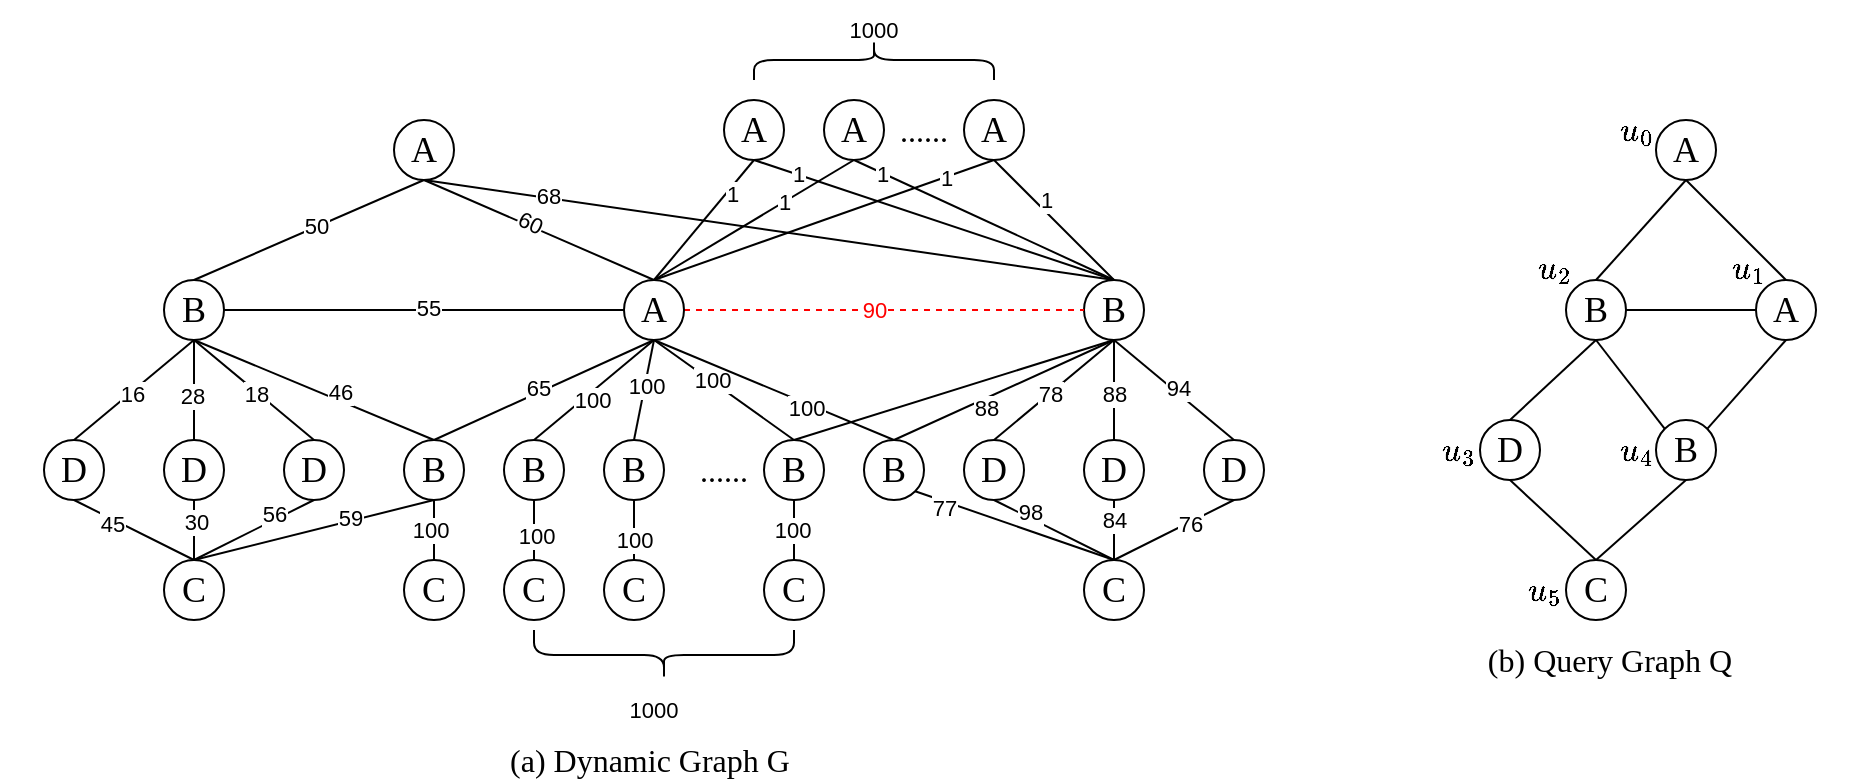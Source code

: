 <mxfile version="21.8.0" type="github">
  <diagram name="第 1 页" id="IM1opJAnyGw-9e7TNhWp">
    <mxGraphModel dx="1080" dy="629" grid="1" gridSize="10" guides="1" tooltips="1" connect="1" arrows="1" fold="1" page="1" pageScale="1" pageWidth="1169" pageHeight="1654" math="1" shadow="0">
      <root>
        <mxCell id="0" />
        <mxCell id="1" parent="0" />
        <mxCell id="X22I2Q5TjrsaZpbLw3oU-47" style="edgeStyle=none;shape=connector;rounded=0;orthogonalLoop=1;jettySize=auto;html=1;exitX=0.5;exitY=1;exitDx=0;exitDy=0;entryX=0.5;entryY=0;entryDx=0;entryDy=0;labelBackgroundColor=default;strokeColor=default;align=center;verticalAlign=middle;fontFamily=Helvetica;fontSize=11;fontColor=default;endArrow=none;endFill=0;" edge="1" parent="1" source="X22I2Q5TjrsaZpbLw3oU-3" target="X22I2Q5TjrsaZpbLw3oU-4">
          <mxGeometry relative="1" as="geometry" />
        </mxCell>
        <mxCell id="X22I2Q5TjrsaZpbLw3oU-48" style="edgeStyle=none;shape=connector;rounded=0;orthogonalLoop=1;jettySize=auto;html=1;exitX=0.5;exitY=1;exitDx=0;exitDy=0;entryX=0.5;entryY=0;entryDx=0;entryDy=0;labelBackgroundColor=default;strokeColor=default;align=center;verticalAlign=middle;fontFamily=Helvetica;fontSize=11;fontColor=default;endArrow=none;endFill=0;" edge="1" parent="1" source="X22I2Q5TjrsaZpbLw3oU-3" target="X22I2Q5TjrsaZpbLw3oU-5">
          <mxGeometry relative="1" as="geometry" />
        </mxCell>
        <mxCell id="X22I2Q5TjrsaZpbLw3oU-3" value="A" style="ellipse;whiteSpace=wrap;html=1;aspect=fixed;fontFamily=Times New Roman;fontSize=18;" vertex="1" parent="1">
          <mxGeometry x="856" y="110" width="30" height="30" as="geometry" />
        </mxCell>
        <mxCell id="X22I2Q5TjrsaZpbLw3oU-50" style="edgeStyle=none;shape=connector;rounded=0;orthogonalLoop=1;jettySize=auto;html=1;exitX=0.5;exitY=1;exitDx=0;exitDy=0;entryX=1;entryY=0;entryDx=0;entryDy=0;labelBackgroundColor=default;strokeColor=default;align=center;verticalAlign=middle;fontFamily=Helvetica;fontSize=11;fontColor=default;endArrow=none;endFill=0;" edge="1" parent="1" source="X22I2Q5TjrsaZpbLw3oU-4" target="X22I2Q5TjrsaZpbLw3oU-6">
          <mxGeometry relative="1" as="geometry" />
        </mxCell>
        <mxCell id="X22I2Q5TjrsaZpbLw3oU-4" value="A" style="ellipse;whiteSpace=wrap;html=1;aspect=fixed;fontFamily=Times New Roman;fontSize=18;" vertex="1" parent="1">
          <mxGeometry x="906" y="190" width="30" height="30" as="geometry" />
        </mxCell>
        <mxCell id="X22I2Q5TjrsaZpbLw3oU-49" style="edgeStyle=none;shape=connector;rounded=0;orthogonalLoop=1;jettySize=auto;html=1;exitX=1;exitY=0.5;exitDx=0;exitDy=0;entryX=0;entryY=0.5;entryDx=0;entryDy=0;labelBackgroundColor=default;strokeColor=default;align=center;verticalAlign=middle;fontFamily=Helvetica;fontSize=11;fontColor=default;endArrow=none;endFill=0;" edge="1" parent="1" source="X22I2Q5TjrsaZpbLw3oU-5" target="X22I2Q5TjrsaZpbLw3oU-4">
          <mxGeometry relative="1" as="geometry" />
        </mxCell>
        <mxCell id="X22I2Q5TjrsaZpbLw3oU-51" style="edgeStyle=none;shape=connector;rounded=0;orthogonalLoop=1;jettySize=auto;html=1;exitX=0.5;exitY=1;exitDx=0;exitDy=0;entryX=0;entryY=0;entryDx=0;entryDy=0;labelBackgroundColor=default;strokeColor=default;align=center;verticalAlign=middle;fontFamily=Helvetica;fontSize=11;fontColor=default;endArrow=none;endFill=0;" edge="1" parent="1" source="X22I2Q5TjrsaZpbLw3oU-5" target="X22I2Q5TjrsaZpbLw3oU-6">
          <mxGeometry relative="1" as="geometry" />
        </mxCell>
        <mxCell id="X22I2Q5TjrsaZpbLw3oU-54" style="edgeStyle=none;shape=connector;rounded=0;orthogonalLoop=1;jettySize=auto;html=1;exitX=0.5;exitY=1;exitDx=0;exitDy=0;entryX=0.5;entryY=0;entryDx=0;entryDy=0;labelBackgroundColor=default;strokeColor=default;align=center;verticalAlign=middle;fontFamily=Helvetica;fontSize=11;fontColor=default;endArrow=none;endFill=0;" edge="1" parent="1" source="X22I2Q5TjrsaZpbLw3oU-5" target="X22I2Q5TjrsaZpbLw3oU-8">
          <mxGeometry relative="1" as="geometry" />
        </mxCell>
        <mxCell id="X22I2Q5TjrsaZpbLw3oU-5" value="B" style="ellipse;whiteSpace=wrap;html=1;aspect=fixed;fontFamily=Times New Roman;fontSize=18;" vertex="1" parent="1">
          <mxGeometry x="811" y="190" width="30" height="30" as="geometry" />
        </mxCell>
        <mxCell id="X22I2Q5TjrsaZpbLw3oU-57" style="edgeStyle=none;shape=connector;rounded=0;orthogonalLoop=1;jettySize=auto;html=1;exitX=0.5;exitY=1;exitDx=0;exitDy=0;entryX=0.5;entryY=0;entryDx=0;entryDy=0;labelBackgroundColor=default;strokeColor=default;align=center;verticalAlign=middle;fontFamily=Helvetica;fontSize=11;fontColor=default;endArrow=none;endFill=0;" edge="1" parent="1" source="X22I2Q5TjrsaZpbLw3oU-6" target="X22I2Q5TjrsaZpbLw3oU-7">
          <mxGeometry relative="1" as="geometry" />
        </mxCell>
        <mxCell id="X22I2Q5TjrsaZpbLw3oU-6" value="B" style="ellipse;whiteSpace=wrap;html=1;aspect=fixed;fontFamily=Times New Roman;fontSize=18;" vertex="1" parent="1">
          <mxGeometry x="856" y="260" width="30" height="30" as="geometry" />
        </mxCell>
        <mxCell id="X22I2Q5TjrsaZpbLw3oU-7" value="C" style="ellipse;whiteSpace=wrap;html=1;aspect=fixed;fontFamily=Times New Roman;fontSize=18;" vertex="1" parent="1">
          <mxGeometry x="811" y="330" width="30" height="30" as="geometry" />
        </mxCell>
        <mxCell id="X22I2Q5TjrsaZpbLw3oU-56" style="edgeStyle=none;shape=connector;rounded=0;orthogonalLoop=1;jettySize=auto;html=1;exitX=0.5;exitY=1;exitDx=0;exitDy=0;entryX=0.5;entryY=0;entryDx=0;entryDy=0;labelBackgroundColor=default;strokeColor=default;align=center;verticalAlign=middle;fontFamily=Helvetica;fontSize=11;fontColor=default;endArrow=none;endFill=0;" edge="1" parent="1" source="X22I2Q5TjrsaZpbLw3oU-8" target="X22I2Q5TjrsaZpbLw3oU-7">
          <mxGeometry relative="1" as="geometry" />
        </mxCell>
        <mxCell id="X22I2Q5TjrsaZpbLw3oU-8" value="D" style="ellipse;whiteSpace=wrap;html=1;aspect=fixed;fontFamily=Times New Roman;fontSize=18;" vertex="1" parent="1">
          <mxGeometry x="768" y="260" width="30" height="30" as="geometry" />
        </mxCell>
        <mxCell id="X22I2Q5TjrsaZpbLw3oU-28" value="$$u_0$$" style="text;html=1;strokeColor=none;fillColor=none;align=center;verticalAlign=middle;whiteSpace=wrap;rounded=0;fontSize=14;fontFamily=Helvetica;fontColor=default;" vertex="1" parent="1">
          <mxGeometry x="816" y="100" width="60" height="30" as="geometry" />
        </mxCell>
        <mxCell id="X22I2Q5TjrsaZpbLw3oU-29" value="$$u_1$$" style="text;html=1;strokeColor=none;fillColor=none;align=center;verticalAlign=middle;whiteSpace=wrap;rounded=0;fontSize=14;fontFamily=Helvetica;fontColor=default;" vertex="1" parent="1">
          <mxGeometry x="872" y="169" width="60" height="30" as="geometry" />
        </mxCell>
        <mxCell id="X22I2Q5TjrsaZpbLw3oU-30" value="$$u_2$$" style="text;html=1;strokeColor=none;fillColor=none;align=center;verticalAlign=middle;whiteSpace=wrap;rounded=0;fontSize=14;fontFamily=Helvetica;fontColor=default;" vertex="1" parent="1">
          <mxGeometry x="775" y="169" width="60" height="30" as="geometry" />
        </mxCell>
        <mxCell id="X22I2Q5TjrsaZpbLw3oU-31" value="$$u_3$$" style="text;html=1;strokeColor=none;fillColor=none;align=center;verticalAlign=middle;whiteSpace=wrap;rounded=0;fontSize=14;fontFamily=Helvetica;fontColor=default;" vertex="1" parent="1">
          <mxGeometry x="727" y="260" width="60" height="30" as="geometry" />
        </mxCell>
        <mxCell id="X22I2Q5TjrsaZpbLw3oU-32" value="$$u_4$$" style="text;html=1;strokeColor=none;fillColor=none;align=center;verticalAlign=middle;whiteSpace=wrap;rounded=0;fontSize=14;fontFamily=Helvetica;fontColor=default;" vertex="1" parent="1">
          <mxGeometry x="816" y="260" width="60" height="30" as="geometry" />
        </mxCell>
        <mxCell id="X22I2Q5TjrsaZpbLw3oU-33" value="$$u_5$$" style="text;html=1;strokeColor=none;fillColor=none;align=center;verticalAlign=middle;whiteSpace=wrap;rounded=0;fontSize=14;fontFamily=Helvetica;fontColor=default;" vertex="1" parent="1">
          <mxGeometry x="770" y="330" width="60" height="30" as="geometry" />
        </mxCell>
        <mxCell id="X22I2Q5TjrsaZpbLw3oU-34" value="(b) Query Graph Q" style="text;html=1;strokeColor=none;fillColor=none;align=center;verticalAlign=middle;whiteSpace=wrap;rounded=0;fontSize=16;fontFamily=Times New Roman;fontColor=default;" vertex="1" parent="1">
          <mxGeometry x="713" y="370" width="240" height="20" as="geometry" />
        </mxCell>
        <mxCell id="X22I2Q5TjrsaZpbLw3oU-88" style="edgeStyle=none;shape=connector;rounded=0;orthogonalLoop=1;jettySize=auto;html=1;exitX=0.5;exitY=1;exitDx=0;exitDy=0;entryX=0.5;entryY=0;entryDx=0;entryDy=0;labelBackgroundColor=default;strokeColor=default;align=center;verticalAlign=middle;fontFamily=Times New Roman;fontSize=18;fontColor=default;endArrow=none;endFill=0;" edge="1" parent="1" source="X22I2Q5TjrsaZpbLw3oU-60" target="X22I2Q5TjrsaZpbLw3oU-62">
          <mxGeometry relative="1" as="geometry" />
        </mxCell>
        <mxCell id="X22I2Q5TjrsaZpbLw3oU-193" value="50" style="edgeLabel;html=1;align=center;verticalAlign=middle;resizable=0;points=[];fontSize=11;fontFamily=Helvetica;fontColor=default;" vertex="1" connectable="0" parent="X22I2Q5TjrsaZpbLw3oU-88">
          <mxGeometry x="-0.091" y="-4" relative="1" as="geometry">
            <mxPoint y="4" as="offset" />
          </mxGeometry>
        </mxCell>
        <mxCell id="X22I2Q5TjrsaZpbLw3oU-89" style="edgeStyle=none;shape=connector;rounded=0;orthogonalLoop=1;jettySize=auto;html=1;exitX=0.5;exitY=1;exitDx=0;exitDy=0;entryX=0.5;entryY=0;entryDx=0;entryDy=0;labelBackgroundColor=default;strokeColor=default;align=center;verticalAlign=middle;fontFamily=Times New Roman;fontSize=18;fontColor=default;endArrow=none;endFill=0;" edge="1" parent="1" source="X22I2Q5TjrsaZpbLw3oU-60" target="X22I2Q5TjrsaZpbLw3oU-69">
          <mxGeometry relative="1" as="geometry" />
        </mxCell>
        <mxCell id="X22I2Q5TjrsaZpbLw3oU-189" value="60" style="edgeLabel;html=1;align=center;verticalAlign=middle;resizable=0;points=[];fontSize=11;fontFamily=Helvetica;fontColor=default;rotation=25;" vertex="1" connectable="0" parent="X22I2Q5TjrsaZpbLw3oU-89">
          <mxGeometry x="-0.1" y="2" relative="1" as="geometry">
            <mxPoint as="offset" />
          </mxGeometry>
        </mxCell>
        <mxCell id="X22I2Q5TjrsaZpbLw3oU-90" style="edgeStyle=none;shape=connector;rounded=0;orthogonalLoop=1;jettySize=auto;html=1;exitX=0.5;exitY=1;exitDx=0;exitDy=0;entryX=0.5;entryY=0;entryDx=0;entryDy=0;labelBackgroundColor=default;strokeColor=default;align=center;verticalAlign=middle;fontFamily=Times New Roman;fontSize=18;fontColor=default;endArrow=none;endFill=0;" edge="1" parent="1" source="X22I2Q5TjrsaZpbLw3oU-60" target="X22I2Q5TjrsaZpbLw3oU-64">
          <mxGeometry relative="1" as="geometry" />
        </mxCell>
        <mxCell id="X22I2Q5TjrsaZpbLw3oU-228" value="68" style="edgeLabel;html=1;align=center;verticalAlign=middle;resizable=0;points=[];fontSize=11;fontFamily=Helvetica;fontColor=default;" vertex="1" connectable="0" parent="X22I2Q5TjrsaZpbLw3oU-90">
          <mxGeometry x="-0.641" y="1" relative="1" as="geometry">
            <mxPoint as="offset" />
          </mxGeometry>
        </mxCell>
        <mxCell id="X22I2Q5TjrsaZpbLw3oU-60" value="A" style="ellipse;whiteSpace=wrap;html=1;aspect=fixed;fontFamily=Times New Roman;fontSize=18;" vertex="1" parent="1">
          <mxGeometry x="225" y="110" width="30" height="30" as="geometry" />
        </mxCell>
        <mxCell id="X22I2Q5TjrsaZpbLw3oU-93" style="edgeStyle=none;shape=connector;rounded=0;orthogonalLoop=1;jettySize=auto;html=1;exitX=1;exitY=0.5;exitDx=0;exitDy=0;entryX=0;entryY=0.5;entryDx=0;entryDy=0;labelBackgroundColor=default;strokeColor=default;align=center;verticalAlign=middle;fontFamily=Times New Roman;fontSize=18;fontColor=default;endArrow=none;endFill=0;" edge="1" parent="1" source="X22I2Q5TjrsaZpbLw3oU-62" target="X22I2Q5TjrsaZpbLw3oU-69">
          <mxGeometry relative="1" as="geometry" />
        </mxCell>
        <mxCell id="X22I2Q5TjrsaZpbLw3oU-190" value="55" style="edgeLabel;html=1;align=center;verticalAlign=middle;resizable=0;points=[];fontSize=11;fontFamily=Helvetica;fontColor=default;" vertex="1" connectable="0" parent="X22I2Q5TjrsaZpbLw3oU-93">
          <mxGeometry x="0.021" y="1" relative="1" as="geometry">
            <mxPoint as="offset" />
          </mxGeometry>
        </mxCell>
        <mxCell id="X22I2Q5TjrsaZpbLw3oU-95" style="edgeStyle=none;shape=connector;rounded=0;orthogonalLoop=1;jettySize=auto;html=1;exitX=0.5;exitY=1;exitDx=0;exitDy=0;entryX=0.5;entryY=0;entryDx=0;entryDy=0;labelBackgroundColor=default;strokeColor=default;align=center;verticalAlign=middle;fontFamily=Times New Roman;fontSize=18;fontColor=default;endArrow=none;endFill=0;" edge="1" parent="1" source="X22I2Q5TjrsaZpbLw3oU-62" target="X22I2Q5TjrsaZpbLw3oU-71">
          <mxGeometry relative="1" as="geometry" />
        </mxCell>
        <mxCell id="X22I2Q5TjrsaZpbLw3oU-191" value="16" style="edgeLabel;html=1;align=center;verticalAlign=middle;resizable=0;points=[];fontSize=11;fontFamily=Helvetica;fontColor=default;" vertex="1" connectable="0" parent="X22I2Q5TjrsaZpbLw3oU-95">
          <mxGeometry x="0.021" y="-1" relative="1" as="geometry">
            <mxPoint y="2" as="offset" />
          </mxGeometry>
        </mxCell>
        <mxCell id="X22I2Q5TjrsaZpbLw3oU-96" style="edgeStyle=none;shape=connector;rounded=0;orthogonalLoop=1;jettySize=auto;html=1;exitX=0.5;exitY=1;exitDx=0;exitDy=0;entryX=0.5;entryY=0;entryDx=0;entryDy=0;labelBackgroundColor=default;strokeColor=default;align=center;verticalAlign=middle;fontFamily=Times New Roman;fontSize=18;fontColor=default;endArrow=none;endFill=0;" edge="1" parent="1" source="X22I2Q5TjrsaZpbLw3oU-62" target="X22I2Q5TjrsaZpbLw3oU-72">
          <mxGeometry relative="1" as="geometry" />
        </mxCell>
        <mxCell id="X22I2Q5TjrsaZpbLw3oU-192" value="28" style="edgeLabel;html=1;align=center;verticalAlign=middle;resizable=0;points=[];fontSize=11;fontFamily=Helvetica;fontColor=default;" vertex="1" connectable="0" parent="X22I2Q5TjrsaZpbLw3oU-96">
          <mxGeometry x="0.129" y="-1" relative="1" as="geometry">
            <mxPoint as="offset" />
          </mxGeometry>
        </mxCell>
        <mxCell id="X22I2Q5TjrsaZpbLw3oU-97" style="edgeStyle=none;shape=connector;rounded=0;orthogonalLoop=1;jettySize=auto;html=1;exitX=0.5;exitY=1;exitDx=0;exitDy=0;entryX=0.5;entryY=0;entryDx=0;entryDy=0;labelBackgroundColor=default;strokeColor=default;align=center;verticalAlign=middle;fontFamily=Times New Roman;fontSize=18;fontColor=default;endArrow=none;endFill=0;" edge="1" parent="1" source="X22I2Q5TjrsaZpbLw3oU-62" target="X22I2Q5TjrsaZpbLw3oU-74">
          <mxGeometry relative="1" as="geometry" />
        </mxCell>
        <mxCell id="X22I2Q5TjrsaZpbLw3oU-194" value="18" style="edgeLabel;html=1;align=center;verticalAlign=middle;resizable=0;points=[];fontSize=11;fontFamily=Helvetica;fontColor=default;" vertex="1" connectable="0" parent="X22I2Q5TjrsaZpbLw3oU-97">
          <mxGeometry x="0.066" relative="1" as="geometry">
            <mxPoint x="-1" as="offset" />
          </mxGeometry>
        </mxCell>
        <mxCell id="X22I2Q5TjrsaZpbLw3oU-98" style="edgeStyle=none;shape=connector;rounded=0;orthogonalLoop=1;jettySize=auto;html=1;exitX=0.5;exitY=1;exitDx=0;exitDy=0;entryX=0.5;entryY=0;entryDx=0;entryDy=0;labelBackgroundColor=default;strokeColor=default;align=center;verticalAlign=middle;fontFamily=Times New Roman;fontSize=18;fontColor=default;endArrow=none;endFill=0;" edge="1" parent="1" source="X22I2Q5TjrsaZpbLw3oU-62" target="X22I2Q5TjrsaZpbLw3oU-70">
          <mxGeometry relative="1" as="geometry" />
        </mxCell>
        <mxCell id="X22I2Q5TjrsaZpbLw3oU-200" value="46" style="edgeLabel;html=1;align=center;verticalAlign=middle;resizable=0;points=[];fontSize=11;fontFamily=Helvetica;fontColor=default;" vertex="1" connectable="0" parent="X22I2Q5TjrsaZpbLw3oU-98">
          <mxGeometry x="0.196" y="4" relative="1" as="geometry">
            <mxPoint as="offset" />
          </mxGeometry>
        </mxCell>
        <mxCell id="X22I2Q5TjrsaZpbLw3oU-62" value="B" style="ellipse;whiteSpace=wrap;html=1;aspect=fixed;fontFamily=Times New Roman;fontSize=18;" vertex="1" parent="1">
          <mxGeometry x="110" y="190" width="30" height="30" as="geometry" />
        </mxCell>
        <mxCell id="X22I2Q5TjrsaZpbLw3oU-63" value="C" style="ellipse;whiteSpace=wrap;html=1;aspect=fixed;fontFamily=Times New Roman;fontSize=18;" vertex="1" parent="1">
          <mxGeometry x="570" y="330" width="30" height="30" as="geometry" />
        </mxCell>
        <mxCell id="X22I2Q5TjrsaZpbLw3oU-103" style="edgeStyle=none;shape=connector;rounded=0;orthogonalLoop=1;jettySize=auto;html=1;exitX=0.5;exitY=1;exitDx=0;exitDy=0;entryX=0.5;entryY=0;entryDx=0;entryDy=0;labelBackgroundColor=default;strokeColor=default;align=center;verticalAlign=middle;fontFamily=Times New Roman;fontSize=18;fontColor=default;endArrow=none;endFill=0;" edge="1" parent="1" source="X22I2Q5TjrsaZpbLw3oU-64" target="X22I2Q5TjrsaZpbLw3oU-68">
          <mxGeometry relative="1" as="geometry" />
        </mxCell>
        <mxCell id="X22I2Q5TjrsaZpbLw3oU-214" value="78" style="edgeLabel;html=1;align=center;verticalAlign=middle;resizable=0;points=[];fontSize=11;fontFamily=Helvetica;fontColor=default;" vertex="1" connectable="0" parent="X22I2Q5TjrsaZpbLw3oU-103">
          <mxGeometry x="0.076" relative="1" as="geometry">
            <mxPoint as="offset" />
          </mxGeometry>
        </mxCell>
        <mxCell id="X22I2Q5TjrsaZpbLw3oU-104" style="edgeStyle=none;shape=connector;rounded=0;orthogonalLoop=1;jettySize=auto;html=1;exitX=0.5;exitY=1;exitDx=0;exitDy=0;entryX=0.5;entryY=0;entryDx=0;entryDy=0;labelBackgroundColor=default;strokeColor=default;align=center;verticalAlign=middle;fontFamily=Times New Roman;fontSize=18;fontColor=default;endArrow=none;endFill=0;" edge="1" parent="1" source="X22I2Q5TjrsaZpbLw3oU-64" target="X22I2Q5TjrsaZpbLw3oU-73">
          <mxGeometry relative="1" as="geometry" />
        </mxCell>
        <mxCell id="X22I2Q5TjrsaZpbLw3oU-215" value="88" style="edgeLabel;html=1;align=center;verticalAlign=middle;resizable=0;points=[];fontSize=11;fontFamily=Helvetica;fontColor=default;" vertex="1" connectable="0" parent="X22I2Q5TjrsaZpbLw3oU-104">
          <mxGeometry x="0.072" relative="1" as="geometry">
            <mxPoint as="offset" />
          </mxGeometry>
        </mxCell>
        <mxCell id="X22I2Q5TjrsaZpbLw3oU-105" style="edgeStyle=none;shape=connector;rounded=0;orthogonalLoop=1;jettySize=auto;html=1;exitX=0.5;exitY=1;exitDx=0;exitDy=0;entryX=0.5;entryY=0;entryDx=0;entryDy=0;labelBackgroundColor=default;strokeColor=default;align=center;verticalAlign=middle;fontFamily=Times New Roman;fontSize=18;fontColor=default;endArrow=none;endFill=0;" edge="1" parent="1" source="X22I2Q5TjrsaZpbLw3oU-64" target="X22I2Q5TjrsaZpbLw3oU-65">
          <mxGeometry relative="1" as="geometry" />
        </mxCell>
        <mxCell id="X22I2Q5TjrsaZpbLw3oU-216" value="94" style="edgeLabel;html=1;align=center;verticalAlign=middle;resizable=0;points=[];fontSize=11;fontFamily=Helvetica;fontColor=default;" vertex="1" connectable="0" parent="X22I2Q5TjrsaZpbLw3oU-105">
          <mxGeometry x="0.014" y="2" relative="1" as="geometry">
            <mxPoint as="offset" />
          </mxGeometry>
        </mxCell>
        <mxCell id="X22I2Q5TjrsaZpbLw3oU-199" style="edgeStyle=none;shape=connector;rounded=0;orthogonalLoop=1;jettySize=auto;html=1;exitX=0.5;exitY=1;exitDx=0;exitDy=0;entryX=0.5;entryY=0;entryDx=0;entryDy=0;labelBackgroundColor=default;strokeColor=default;align=center;verticalAlign=middle;fontFamily=Helvetica;fontSize=11;fontColor=default;endArrow=none;endFill=0;" edge="1" parent="1" source="X22I2Q5TjrsaZpbLw3oU-64" target="X22I2Q5TjrsaZpbLw3oU-150">
          <mxGeometry relative="1" as="geometry" />
        </mxCell>
        <mxCell id="X22I2Q5TjrsaZpbLw3oU-205" style="edgeStyle=none;shape=connector;rounded=0;orthogonalLoop=1;jettySize=auto;html=1;exitX=0.5;exitY=1;exitDx=0;exitDy=0;entryX=0.5;entryY=0;entryDx=0;entryDy=0;labelBackgroundColor=default;strokeColor=default;align=center;verticalAlign=middle;fontFamily=Helvetica;fontSize=11;fontColor=default;endArrow=none;endFill=0;" edge="1" parent="1" source="X22I2Q5TjrsaZpbLw3oU-64" target="X22I2Q5TjrsaZpbLw3oU-151">
          <mxGeometry relative="1" as="geometry" />
        </mxCell>
        <mxCell id="X22I2Q5TjrsaZpbLw3oU-212" value="88" style="edgeLabel;html=1;align=center;verticalAlign=middle;resizable=0;points=[];fontSize=11;fontFamily=Helvetica;fontColor=default;" vertex="1" connectable="0" parent="X22I2Q5TjrsaZpbLw3oU-205">
          <mxGeometry x="0.189" y="4" relative="1" as="geometry">
            <mxPoint as="offset" />
          </mxGeometry>
        </mxCell>
        <mxCell id="X22I2Q5TjrsaZpbLw3oU-64" value="B" style="ellipse;whiteSpace=wrap;html=1;aspect=fixed;fontFamily=Times New Roman;fontSize=18;" vertex="1" parent="1">
          <mxGeometry x="570" y="190" width="30" height="30" as="geometry" />
        </mxCell>
        <mxCell id="X22I2Q5TjrsaZpbLw3oU-116" style="edgeStyle=none;shape=connector;rounded=0;orthogonalLoop=1;jettySize=auto;html=1;exitX=0.5;exitY=1;exitDx=0;exitDy=0;entryX=0.5;entryY=0;entryDx=0;entryDy=0;labelBackgroundColor=default;strokeColor=default;align=center;verticalAlign=middle;fontFamily=Times New Roman;fontSize=18;fontColor=default;endArrow=none;endFill=0;" edge="1" parent="1" source="X22I2Q5TjrsaZpbLw3oU-65" target="X22I2Q5TjrsaZpbLw3oU-63">
          <mxGeometry relative="1" as="geometry" />
        </mxCell>
        <mxCell id="X22I2Q5TjrsaZpbLw3oU-217" value="76" style="edgeLabel;html=1;align=center;verticalAlign=middle;resizable=0;points=[];fontSize=11;fontFamily=Helvetica;fontColor=default;" vertex="1" connectable="0" parent="X22I2Q5TjrsaZpbLw3oU-116">
          <mxGeometry x="-0.257" y="1" relative="1" as="geometry">
            <mxPoint as="offset" />
          </mxGeometry>
        </mxCell>
        <mxCell id="X22I2Q5TjrsaZpbLw3oU-65" value="D" style="ellipse;whiteSpace=wrap;html=1;aspect=fixed;fontFamily=Times New Roman;fontSize=18;" vertex="1" parent="1">
          <mxGeometry x="630" y="270" width="30" height="30" as="geometry" />
        </mxCell>
        <mxCell id="X22I2Q5TjrsaZpbLw3oU-66" value="C" style="ellipse;whiteSpace=wrap;html=1;aspect=fixed;fontFamily=Times New Roman;fontSize=18;" vertex="1" parent="1">
          <mxGeometry x="230" y="330" width="30" height="30" as="geometry" />
        </mxCell>
        <mxCell id="X22I2Q5TjrsaZpbLw3oU-147" style="edgeStyle=none;shape=connector;rounded=0;orthogonalLoop=1;jettySize=auto;html=1;exitX=0.5;exitY=0;exitDx=0;exitDy=0;entryX=0.5;entryY=1;entryDx=0;entryDy=0;labelBackgroundColor=default;strokeColor=default;align=center;verticalAlign=middle;fontFamily=Helvetica;fontSize=11;fontColor=default;endArrow=none;endFill=0;" edge="1" parent="1" source="X22I2Q5TjrsaZpbLw3oU-67" target="X22I2Q5TjrsaZpbLw3oU-70">
          <mxGeometry relative="1" as="geometry" />
        </mxCell>
        <mxCell id="X22I2Q5TjrsaZpbLw3oU-221" value="59" style="edgeLabel;html=1;align=center;verticalAlign=middle;resizable=0;points=[];fontSize=11;fontFamily=Helvetica;fontColor=default;" vertex="1" connectable="0" parent="X22I2Q5TjrsaZpbLw3oU-147">
          <mxGeometry x="0.309" y="2" relative="1" as="geometry">
            <mxPoint as="offset" />
          </mxGeometry>
        </mxCell>
        <mxCell id="X22I2Q5TjrsaZpbLw3oU-67" value="C" style="ellipse;whiteSpace=wrap;html=1;aspect=fixed;fontFamily=Times New Roman;fontSize=18;" vertex="1" parent="1">
          <mxGeometry x="110" y="330" width="30" height="30" as="geometry" />
        </mxCell>
        <mxCell id="X22I2Q5TjrsaZpbLw3oU-112" style="edgeStyle=none;shape=connector;rounded=0;orthogonalLoop=1;jettySize=auto;html=1;exitX=0.5;exitY=1;exitDx=0;exitDy=0;entryX=0.5;entryY=0;entryDx=0;entryDy=0;labelBackgroundColor=default;strokeColor=default;align=center;verticalAlign=middle;fontFamily=Times New Roman;fontSize=18;fontColor=default;endArrow=none;endFill=0;" edge="1" parent="1" source="X22I2Q5TjrsaZpbLw3oU-68" target="X22I2Q5TjrsaZpbLw3oU-63">
          <mxGeometry relative="1" as="geometry" />
        </mxCell>
        <mxCell id="X22I2Q5TjrsaZpbLw3oU-219" value="98" style="edgeLabel;html=1;align=center;verticalAlign=middle;resizable=0;points=[];fontSize=11;fontFamily=Helvetica;fontColor=default;" vertex="1" connectable="0" parent="X22I2Q5TjrsaZpbLw3oU-112">
          <mxGeometry x="-0.467" y="3" relative="1" as="geometry">
            <mxPoint as="offset" />
          </mxGeometry>
        </mxCell>
        <mxCell id="X22I2Q5TjrsaZpbLw3oU-68" value="D" style="ellipse;whiteSpace=wrap;html=1;aspect=fixed;fontFamily=Times New Roman;fontSize=18;" vertex="1" parent="1">
          <mxGeometry x="510" y="270" width="30" height="30" as="geometry" />
        </mxCell>
        <mxCell id="X22I2Q5TjrsaZpbLw3oU-94" style="edgeStyle=none;shape=connector;rounded=0;orthogonalLoop=1;jettySize=auto;html=1;exitX=1;exitY=0.5;exitDx=0;exitDy=0;labelBackgroundColor=default;strokeColor=#FF0000;align=center;verticalAlign=middle;fontFamily=Times New Roman;fontSize=18;fontColor=default;endArrow=none;endFill=0;dashed=1;" edge="1" parent="1" source="X22I2Q5TjrsaZpbLw3oU-69" target="X22I2Q5TjrsaZpbLw3oU-64">
          <mxGeometry relative="1" as="geometry" />
        </mxCell>
        <mxCell id="X22I2Q5TjrsaZpbLw3oU-236" value="90" style="edgeLabel;html=1;align=center;verticalAlign=middle;resizable=0;points=[];fontSize=11;fontFamily=Helvetica;fontColor=#ff0000;" vertex="1" connectable="0" parent="X22I2Q5TjrsaZpbLw3oU-94">
          <mxGeometry x="-0.058" y="-2" relative="1" as="geometry">
            <mxPoint x="1" y="-2" as="offset" />
          </mxGeometry>
        </mxCell>
        <mxCell id="X22I2Q5TjrsaZpbLw3oU-100" style="edgeStyle=none;shape=connector;rounded=0;orthogonalLoop=1;jettySize=auto;html=1;exitX=0.5;exitY=1;exitDx=0;exitDy=0;entryX=0.5;entryY=0;entryDx=0;entryDy=0;labelBackgroundColor=default;strokeColor=default;align=center;verticalAlign=middle;fontFamily=Times New Roman;fontSize=18;fontColor=default;endArrow=none;endFill=0;" edge="1" parent="1" source="X22I2Q5TjrsaZpbLw3oU-69" target="X22I2Q5TjrsaZpbLw3oU-70">
          <mxGeometry relative="1" as="geometry" />
        </mxCell>
        <mxCell id="X22I2Q5TjrsaZpbLw3oU-201" value="65" style="edgeLabel;html=1;align=center;verticalAlign=middle;resizable=0;points=[];fontSize=11;fontFamily=Helvetica;fontColor=default;" vertex="1" connectable="0" parent="X22I2Q5TjrsaZpbLw3oU-100">
          <mxGeometry x="0.041" y="-3" relative="1" as="geometry">
            <mxPoint as="offset" />
          </mxGeometry>
        </mxCell>
        <mxCell id="X22I2Q5TjrsaZpbLw3oU-144" style="edgeStyle=none;shape=connector;rounded=0;orthogonalLoop=1;jettySize=auto;html=1;exitX=0.5;exitY=1;exitDx=0;exitDy=0;labelBackgroundColor=default;strokeColor=default;align=center;verticalAlign=middle;fontFamily=Helvetica;fontSize=11;fontColor=default;endArrow=none;endFill=0;" edge="1" parent="1" source="X22I2Q5TjrsaZpbLw3oU-69">
          <mxGeometry relative="1" as="geometry">
            <mxPoint x="354.737" y="220.474" as="targetPoint" />
          </mxGeometry>
        </mxCell>
        <mxCell id="X22I2Q5TjrsaZpbLw3oU-153" style="edgeStyle=none;shape=connector;rounded=0;orthogonalLoop=1;jettySize=auto;html=1;exitX=0.5;exitY=1;exitDx=0;exitDy=0;entryX=0.5;entryY=0;entryDx=0;entryDy=0;labelBackgroundColor=default;strokeColor=default;align=center;verticalAlign=middle;fontFamily=Helvetica;fontSize=11;fontColor=default;endArrow=none;endFill=0;" edge="1" parent="1" source="X22I2Q5TjrsaZpbLw3oU-69" target="X22I2Q5TjrsaZpbLw3oU-148">
          <mxGeometry relative="1" as="geometry" />
        </mxCell>
        <mxCell id="X22I2Q5TjrsaZpbLw3oU-202" value="100" style="edgeLabel;html=1;align=center;verticalAlign=middle;resizable=0;points=[];fontSize=11;fontFamily=Helvetica;fontColor=default;" vertex="1" connectable="0" parent="X22I2Q5TjrsaZpbLw3oU-153">
          <mxGeometry x="0.115" y="3" relative="1" as="geometry">
            <mxPoint as="offset" />
          </mxGeometry>
        </mxCell>
        <mxCell id="X22I2Q5TjrsaZpbLw3oU-154" style="edgeStyle=none;shape=connector;rounded=0;orthogonalLoop=1;jettySize=auto;html=1;exitX=0.5;exitY=1;exitDx=0;exitDy=0;entryX=0.5;entryY=0;entryDx=0;entryDy=0;labelBackgroundColor=default;strokeColor=default;align=center;verticalAlign=middle;fontFamily=Helvetica;fontSize=11;fontColor=default;endArrow=none;endFill=0;" edge="1" parent="1" source="X22I2Q5TjrsaZpbLw3oU-69" target="X22I2Q5TjrsaZpbLw3oU-149">
          <mxGeometry relative="1" as="geometry" />
        </mxCell>
        <mxCell id="X22I2Q5TjrsaZpbLw3oU-207" value="100" style="edgeLabel;html=1;align=center;verticalAlign=middle;resizable=0;points=[];fontSize=11;fontFamily=Helvetica;fontColor=default;" vertex="1" connectable="0" parent="X22I2Q5TjrsaZpbLw3oU-154">
          <mxGeometry x="0.186" y="1" relative="1" as="geometry">
            <mxPoint x="1" y="-7" as="offset" />
          </mxGeometry>
        </mxCell>
        <mxCell id="X22I2Q5TjrsaZpbLw3oU-155" style="edgeStyle=none;shape=connector;rounded=0;orthogonalLoop=1;jettySize=auto;html=1;exitX=0.5;exitY=1;exitDx=0;exitDy=0;entryX=0.5;entryY=0;entryDx=0;entryDy=0;labelBackgroundColor=default;strokeColor=default;align=center;verticalAlign=middle;fontFamily=Helvetica;fontSize=11;fontColor=default;endArrow=none;endFill=0;" edge="1" parent="1" source="X22I2Q5TjrsaZpbLw3oU-69" target="X22I2Q5TjrsaZpbLw3oU-150">
          <mxGeometry relative="1" as="geometry" />
        </mxCell>
        <mxCell id="X22I2Q5TjrsaZpbLw3oU-208" value="100" style="edgeLabel;html=1;align=center;verticalAlign=middle;resizable=0;points=[];fontSize=11;fontFamily=Helvetica;fontColor=default;" vertex="1" connectable="0" parent="X22I2Q5TjrsaZpbLw3oU-155">
          <mxGeometry x="-0.185" y="1" relative="1" as="geometry">
            <mxPoint as="offset" />
          </mxGeometry>
        </mxCell>
        <mxCell id="X22I2Q5TjrsaZpbLw3oU-156" style="edgeStyle=none;shape=connector;rounded=0;orthogonalLoop=1;jettySize=auto;html=1;exitX=0.5;exitY=1;exitDx=0;exitDy=0;entryX=0.5;entryY=0;entryDx=0;entryDy=0;labelBackgroundColor=default;strokeColor=default;align=center;verticalAlign=middle;fontFamily=Helvetica;fontSize=11;fontColor=default;endArrow=none;endFill=0;" edge="1" parent="1" source="X22I2Q5TjrsaZpbLw3oU-69" target="X22I2Q5TjrsaZpbLw3oU-151">
          <mxGeometry relative="1" as="geometry" />
        </mxCell>
        <mxCell id="X22I2Q5TjrsaZpbLw3oU-209" value="100" style="edgeLabel;html=1;align=center;verticalAlign=middle;resizable=0;points=[];fontSize=11;fontFamily=Helvetica;fontColor=default;" vertex="1" connectable="0" parent="X22I2Q5TjrsaZpbLw3oU-156">
          <mxGeometry x="-0.21" y="2" relative="1" as="geometry">
            <mxPoint x="27" y="16" as="offset" />
          </mxGeometry>
        </mxCell>
        <mxCell id="X22I2Q5TjrsaZpbLw3oU-69" value="A" style="ellipse;whiteSpace=wrap;html=1;aspect=fixed;fontFamily=Times New Roman;fontSize=18;" vertex="1" parent="1">
          <mxGeometry x="340" y="190" width="30" height="30" as="geometry" />
        </mxCell>
        <mxCell id="X22I2Q5TjrsaZpbLw3oU-111" style="edgeStyle=none;shape=connector;rounded=0;orthogonalLoop=1;jettySize=auto;html=1;exitX=0.5;exitY=1;exitDx=0;exitDy=0;entryX=0.5;entryY=0;entryDx=0;entryDy=0;labelBackgroundColor=default;strokeColor=default;align=center;verticalAlign=middle;fontFamily=Times New Roman;fontSize=18;fontColor=default;endArrow=none;endFill=0;" edge="1" parent="1" source="X22I2Q5TjrsaZpbLw3oU-70" target="X22I2Q5TjrsaZpbLw3oU-66">
          <mxGeometry relative="1" as="geometry" />
        </mxCell>
        <mxCell id="X22I2Q5TjrsaZpbLw3oU-224" value="100" style="edgeLabel;html=1;align=center;verticalAlign=middle;resizable=0;points=[];fontSize=11;fontFamily=Helvetica;fontColor=default;" vertex="1" connectable="0" parent="X22I2Q5TjrsaZpbLw3oU-111">
          <mxGeometry x="0.014" y="-2" relative="1" as="geometry">
            <mxPoint as="offset" />
          </mxGeometry>
        </mxCell>
        <mxCell id="X22I2Q5TjrsaZpbLw3oU-70" value="B" style="ellipse;whiteSpace=wrap;html=1;aspect=fixed;fontFamily=Times New Roman;fontSize=18;" vertex="1" parent="1">
          <mxGeometry x="230" y="270" width="30" height="30" as="geometry" />
        </mxCell>
        <mxCell id="X22I2Q5TjrsaZpbLw3oU-106" style="edgeStyle=none;shape=connector;rounded=0;orthogonalLoop=1;jettySize=auto;html=1;exitX=0.5;exitY=1;exitDx=0;exitDy=0;entryX=0.5;entryY=0;entryDx=0;entryDy=0;labelBackgroundColor=default;strokeColor=default;align=center;verticalAlign=middle;fontFamily=Times New Roman;fontSize=18;fontColor=default;endArrow=none;endFill=0;" edge="1" parent="1" source="X22I2Q5TjrsaZpbLw3oU-71" target="X22I2Q5TjrsaZpbLw3oU-67">
          <mxGeometry relative="1" as="geometry" />
        </mxCell>
        <mxCell id="X22I2Q5TjrsaZpbLw3oU-195" value="45" style="edgeLabel;html=1;align=center;verticalAlign=middle;resizable=0;points=[];fontSize=11;fontFamily=Helvetica;fontColor=default;" vertex="1" connectable="0" parent="X22I2Q5TjrsaZpbLw3oU-106">
          <mxGeometry x="-0.331" y="-2" relative="1" as="geometry">
            <mxPoint as="offset" />
          </mxGeometry>
        </mxCell>
        <mxCell id="X22I2Q5TjrsaZpbLw3oU-71" value="D" style="ellipse;whiteSpace=wrap;html=1;aspect=fixed;fontFamily=Times New Roman;fontSize=18;" vertex="1" parent="1">
          <mxGeometry x="50" y="270" width="30" height="30" as="geometry" />
        </mxCell>
        <mxCell id="X22I2Q5TjrsaZpbLw3oU-109" style="edgeStyle=none;shape=connector;rounded=0;orthogonalLoop=1;jettySize=auto;html=1;exitX=0.5;exitY=1;exitDx=0;exitDy=0;entryX=0.5;entryY=0;entryDx=0;entryDy=0;labelBackgroundColor=default;strokeColor=default;align=center;verticalAlign=middle;fontFamily=Times New Roman;fontSize=18;fontColor=default;endArrow=none;endFill=0;" edge="1" parent="1" source="X22I2Q5TjrsaZpbLw3oU-72" target="X22I2Q5TjrsaZpbLw3oU-67">
          <mxGeometry relative="1" as="geometry" />
        </mxCell>
        <mxCell id="X22I2Q5TjrsaZpbLw3oU-197" value="30" style="edgeLabel;html=1;align=center;verticalAlign=middle;resizable=0;points=[];fontSize=11;fontFamily=Helvetica;fontColor=default;" vertex="1" connectable="0" parent="X22I2Q5TjrsaZpbLw3oU-109">
          <mxGeometry x="-0.108" y="1" relative="1" as="geometry">
            <mxPoint y="-3" as="offset" />
          </mxGeometry>
        </mxCell>
        <mxCell id="X22I2Q5TjrsaZpbLw3oU-72" value="D" style="ellipse;whiteSpace=wrap;html=1;aspect=fixed;fontFamily=Times New Roman;fontSize=18;" vertex="1" parent="1">
          <mxGeometry x="110" y="270" width="30" height="30" as="geometry" />
        </mxCell>
        <mxCell id="X22I2Q5TjrsaZpbLw3oU-114" style="edgeStyle=none;shape=connector;rounded=0;orthogonalLoop=1;jettySize=auto;html=1;exitX=0.5;exitY=1;exitDx=0;exitDy=0;labelBackgroundColor=default;strokeColor=default;align=center;verticalAlign=middle;fontFamily=Times New Roman;fontSize=18;fontColor=default;endArrow=none;endFill=0;" edge="1" parent="1" source="X22I2Q5TjrsaZpbLw3oU-73" target="X22I2Q5TjrsaZpbLw3oU-63">
          <mxGeometry relative="1" as="geometry" />
        </mxCell>
        <mxCell id="X22I2Q5TjrsaZpbLw3oU-218" value="84" style="edgeLabel;html=1;align=center;verticalAlign=middle;resizable=0;points=[];fontSize=11;fontFamily=Helvetica;fontColor=default;" vertex="1" connectable="0" parent="X22I2Q5TjrsaZpbLw3oU-114">
          <mxGeometry x="-0.337" relative="1" as="geometry">
            <mxPoint as="offset" />
          </mxGeometry>
        </mxCell>
        <mxCell id="X22I2Q5TjrsaZpbLw3oU-73" value="D" style="ellipse;whiteSpace=wrap;html=1;aspect=fixed;fontFamily=Times New Roman;fontSize=18;" vertex="1" parent="1">
          <mxGeometry x="570" y="270" width="30" height="30" as="geometry" />
        </mxCell>
        <mxCell id="X22I2Q5TjrsaZpbLw3oU-110" style="edgeStyle=none;shape=connector;rounded=0;orthogonalLoop=1;jettySize=auto;html=1;exitX=0.5;exitY=1;exitDx=0;exitDy=0;entryX=0.5;entryY=0;entryDx=0;entryDy=0;labelBackgroundColor=default;strokeColor=default;align=center;verticalAlign=middle;fontFamily=Times New Roman;fontSize=18;fontColor=default;endArrow=none;endFill=0;" edge="1" parent="1" source="X22I2Q5TjrsaZpbLw3oU-74" target="X22I2Q5TjrsaZpbLw3oU-67">
          <mxGeometry relative="1" as="geometry" />
        </mxCell>
        <mxCell id="X22I2Q5TjrsaZpbLw3oU-198" value="56" style="edgeLabel;html=1;align=center;verticalAlign=middle;resizable=0;points=[];fontSize=11;fontFamily=Helvetica;fontColor=default;" vertex="1" connectable="0" parent="X22I2Q5TjrsaZpbLw3oU-110">
          <mxGeometry x="-0.359" y="-3" relative="1" as="geometry">
            <mxPoint as="offset" />
          </mxGeometry>
        </mxCell>
        <mxCell id="X22I2Q5TjrsaZpbLw3oU-74" value="D" style="ellipse;whiteSpace=wrap;html=1;aspect=fixed;fontFamily=Times New Roman;fontSize=18;" vertex="1" parent="1">
          <mxGeometry x="170" y="270" width="30" height="30" as="geometry" />
        </mxCell>
        <mxCell id="X22I2Q5TjrsaZpbLw3oU-131" style="edgeStyle=none;shape=connector;rounded=0;orthogonalLoop=1;jettySize=auto;html=1;exitX=0.25;exitY=1;exitDx=0;exitDy=0;labelBackgroundColor=default;strokeColor=default;align=center;verticalAlign=middle;fontFamily=Helvetica;fontSize=11;fontColor=default;endArrow=none;endFill=0;" edge="1" parent="1">
          <mxGeometry relative="1" as="geometry">
            <mxPoint x="29" y="300" as="sourcePoint" />
            <mxPoint x="29" y="300" as="targetPoint" />
          </mxGeometry>
        </mxCell>
        <mxCell id="X22I2Q5TjrsaZpbLw3oU-140" value="(a) Dynamic Graph G&amp;nbsp;" style="text;html=1;strokeColor=none;fillColor=none;align=center;verticalAlign=middle;whiteSpace=wrap;rounded=0;fontSize=16;fontFamily=Times New Roman;fontColor=default;" vertex="1" parent="1">
          <mxGeometry x="220" y="420" width="270" height="20" as="geometry" />
        </mxCell>
        <mxCell id="X22I2Q5TjrsaZpbLw3oU-169" style="edgeStyle=none;shape=connector;rounded=0;orthogonalLoop=1;jettySize=auto;html=1;exitX=0.5;exitY=1;exitDx=0;exitDy=0;labelBackgroundColor=default;strokeColor=default;align=center;verticalAlign=middle;fontFamily=Helvetica;fontSize=11;fontColor=default;endArrow=none;endFill=0;" edge="1" parent="1" source="X22I2Q5TjrsaZpbLw3oU-148" target="X22I2Q5TjrsaZpbLw3oU-164">
          <mxGeometry relative="1" as="geometry" />
        </mxCell>
        <mxCell id="X22I2Q5TjrsaZpbLw3oU-223" value="100" style="edgeLabel;html=1;align=center;verticalAlign=middle;resizable=0;points=[];fontSize=11;fontFamily=Helvetica;fontColor=default;" vertex="1" connectable="0" parent="X22I2Q5TjrsaZpbLw3oU-169">
          <mxGeometry x="0.154" y="1" relative="1" as="geometry">
            <mxPoint as="offset" />
          </mxGeometry>
        </mxCell>
        <mxCell id="X22I2Q5TjrsaZpbLw3oU-148" value="B" style="ellipse;whiteSpace=wrap;html=1;aspect=fixed;fontFamily=Times New Roman;fontSize=18;" vertex="1" parent="1">
          <mxGeometry x="280" y="270" width="30" height="30" as="geometry" />
        </mxCell>
        <mxCell id="X22I2Q5TjrsaZpbLw3oU-222" style="edgeStyle=none;shape=connector;rounded=0;orthogonalLoop=1;jettySize=auto;html=1;exitX=0.5;exitY=1;exitDx=0;exitDy=0;entryX=0.5;entryY=0;entryDx=0;entryDy=0;labelBackgroundColor=default;strokeColor=default;align=center;verticalAlign=middle;fontFamily=Helvetica;fontSize=11;fontColor=default;endArrow=none;endFill=0;" edge="1" parent="1" source="X22I2Q5TjrsaZpbLw3oU-149" target="X22I2Q5TjrsaZpbLw3oU-166">
          <mxGeometry relative="1" as="geometry" />
        </mxCell>
        <mxCell id="X22I2Q5TjrsaZpbLw3oU-225" value="100" style="edgeLabel;html=1;align=center;verticalAlign=middle;resizable=0;points=[];fontSize=11;fontFamily=Helvetica;fontColor=default;" vertex="1" connectable="0" parent="X22I2Q5TjrsaZpbLw3oU-222">
          <mxGeometry x="0.295" relative="1" as="geometry">
            <mxPoint as="offset" />
          </mxGeometry>
        </mxCell>
        <mxCell id="X22I2Q5TjrsaZpbLw3oU-149" value="B" style="ellipse;whiteSpace=wrap;html=1;aspect=fixed;fontFamily=Times New Roman;fontSize=18;" vertex="1" parent="1">
          <mxGeometry x="330" y="270" width="30" height="30" as="geometry" />
        </mxCell>
        <mxCell id="X22I2Q5TjrsaZpbLw3oU-172" style="edgeStyle=none;shape=connector;rounded=0;orthogonalLoop=1;jettySize=auto;html=1;exitX=0.5;exitY=1;exitDx=0;exitDy=0;entryX=0.5;entryY=0;entryDx=0;entryDy=0;labelBackgroundColor=default;strokeColor=default;align=center;verticalAlign=middle;fontFamily=Helvetica;fontSize=11;fontColor=default;endArrow=none;endFill=0;" edge="1" parent="1" source="X22I2Q5TjrsaZpbLw3oU-150" target="X22I2Q5TjrsaZpbLw3oU-167">
          <mxGeometry relative="1" as="geometry" />
        </mxCell>
        <mxCell id="X22I2Q5TjrsaZpbLw3oU-227" value="100" style="edgeLabel;html=1;align=center;verticalAlign=middle;resizable=0;points=[];fontSize=11;fontFamily=Helvetica;fontColor=default;" vertex="1" connectable="0" parent="X22I2Q5TjrsaZpbLw3oU-172">
          <mxGeometry x="0.014" y="-1" relative="1" as="geometry">
            <mxPoint as="offset" />
          </mxGeometry>
        </mxCell>
        <mxCell id="X22I2Q5TjrsaZpbLw3oU-150" value="B" style="ellipse;whiteSpace=wrap;html=1;aspect=fixed;fontFamily=Times New Roman;fontSize=18;" vertex="1" parent="1">
          <mxGeometry x="410" y="270" width="30" height="30" as="geometry" />
        </mxCell>
        <mxCell id="X22I2Q5TjrsaZpbLw3oU-157" style="edgeStyle=none;shape=connector;rounded=0;orthogonalLoop=1;jettySize=auto;html=1;exitX=1;exitY=1;exitDx=0;exitDy=0;entryX=0.5;entryY=0;entryDx=0;entryDy=0;labelBackgroundColor=default;strokeColor=default;align=center;verticalAlign=middle;fontFamily=Helvetica;fontSize=11;fontColor=default;endArrow=none;endFill=0;" edge="1" parent="1" source="X22I2Q5TjrsaZpbLw3oU-151" target="X22I2Q5TjrsaZpbLw3oU-63">
          <mxGeometry relative="1" as="geometry" />
        </mxCell>
        <mxCell id="X22I2Q5TjrsaZpbLw3oU-220" value="77" style="edgeLabel;html=1;align=center;verticalAlign=middle;resizable=0;points=[];fontSize=11;fontFamily=Helvetica;fontColor=default;" vertex="1" connectable="0" parent="X22I2Q5TjrsaZpbLw3oU-157">
          <mxGeometry x="-0.691" y="-3" relative="1" as="geometry">
            <mxPoint as="offset" />
          </mxGeometry>
        </mxCell>
        <mxCell id="X22I2Q5TjrsaZpbLw3oU-151" value="B" style="ellipse;whiteSpace=wrap;html=1;aspect=fixed;fontFamily=Times New Roman;fontSize=18;" vertex="1" parent="1">
          <mxGeometry x="460" y="270" width="30" height="30" as="geometry" />
        </mxCell>
        <mxCell id="X22I2Q5TjrsaZpbLw3oU-159" value="......" style="text;html=1;strokeColor=none;fillColor=none;align=center;verticalAlign=middle;whiteSpace=wrap;rounded=0;fontSize=16;fontFamily=Times New Roman;fontColor=default;" vertex="1" parent="1">
          <mxGeometry x="360" y="270" width="60" height="30" as="geometry" />
        </mxCell>
        <mxCell id="X22I2Q5TjrsaZpbLw3oU-161" value="" style="shape=curlyBracket;whiteSpace=wrap;html=1;rounded=1;labelPosition=left;verticalLabelPosition=middle;align=right;verticalAlign=middle;fontFamily=Helvetica;fontSize=11;fontColor=default;rotation=-90;" vertex="1" parent="1">
          <mxGeometry x="347.5" y="312.5" width="25" height="130" as="geometry" />
        </mxCell>
        <mxCell id="X22I2Q5TjrsaZpbLw3oU-162" value="1000" style="text;html=1;strokeColor=none;fillColor=none;align=center;verticalAlign=middle;whiteSpace=wrap;rounded=0;fontSize=11;fontFamily=Helvetica;fontColor=default;" vertex="1" parent="1">
          <mxGeometry x="325" y="390" width="60" height="30" as="geometry" />
        </mxCell>
        <mxCell id="X22I2Q5TjrsaZpbLw3oU-164" value="C" style="ellipse;whiteSpace=wrap;html=1;aspect=fixed;fontFamily=Times New Roman;fontSize=18;" vertex="1" parent="1">
          <mxGeometry x="280" y="330" width="30" height="30" as="geometry" />
        </mxCell>
        <mxCell id="X22I2Q5TjrsaZpbLw3oU-166" value="C" style="ellipse;whiteSpace=wrap;html=1;aspect=fixed;fontFamily=Times New Roman;fontSize=18;" vertex="1" parent="1">
          <mxGeometry x="330" y="330" width="30" height="30" as="geometry" />
        </mxCell>
        <mxCell id="X22I2Q5TjrsaZpbLw3oU-167" value="C" style="ellipse;whiteSpace=wrap;html=1;aspect=fixed;fontFamily=Times New Roman;fontSize=18;" vertex="1" parent="1">
          <mxGeometry x="410" y="330" width="30" height="30" as="geometry" />
        </mxCell>
        <mxCell id="X22I2Q5TjrsaZpbLw3oU-181" style="edgeStyle=none;shape=connector;rounded=0;orthogonalLoop=1;jettySize=auto;html=1;exitX=0.5;exitY=1;exitDx=0;exitDy=0;entryX=0.5;entryY=0;entryDx=0;entryDy=0;labelBackgroundColor=default;strokeColor=default;align=center;verticalAlign=middle;fontFamily=Helvetica;fontSize=11;fontColor=default;endArrow=none;endFill=0;" edge="1" parent="1" source="X22I2Q5TjrsaZpbLw3oU-174" target="X22I2Q5TjrsaZpbLw3oU-69">
          <mxGeometry relative="1" as="geometry" />
        </mxCell>
        <mxCell id="X22I2Q5TjrsaZpbLw3oU-230" value="1" style="edgeLabel;html=1;align=center;verticalAlign=middle;resizable=0;points=[];fontSize=11;fontFamily=Helvetica;fontColor=default;" vertex="1" connectable="0" parent="X22I2Q5TjrsaZpbLw3oU-181">
          <mxGeometry x="-0.505" y="1" relative="1" as="geometry">
            <mxPoint y="1" as="offset" />
          </mxGeometry>
        </mxCell>
        <mxCell id="X22I2Q5TjrsaZpbLw3oU-182" style="edgeStyle=none;shape=connector;rounded=0;orthogonalLoop=1;jettySize=auto;html=1;exitX=0.5;exitY=1;exitDx=0;exitDy=0;entryX=0.5;entryY=0;entryDx=0;entryDy=0;labelBackgroundColor=default;strokeColor=default;align=center;verticalAlign=middle;fontFamily=Helvetica;fontSize=11;fontColor=default;endArrow=none;endFill=0;" edge="1" parent="1" source="X22I2Q5TjrsaZpbLw3oU-174" target="X22I2Q5TjrsaZpbLw3oU-64">
          <mxGeometry relative="1" as="geometry" />
        </mxCell>
        <mxCell id="X22I2Q5TjrsaZpbLw3oU-231" value="1" style="edgeLabel;html=1;align=center;verticalAlign=middle;resizable=0;points=[];fontSize=11;fontFamily=Helvetica;fontColor=default;" vertex="1" connectable="0" parent="X22I2Q5TjrsaZpbLw3oU-182">
          <mxGeometry x="-0.755" y="1" relative="1" as="geometry">
            <mxPoint as="offset" />
          </mxGeometry>
        </mxCell>
        <mxCell id="X22I2Q5TjrsaZpbLw3oU-174" value="A" style="ellipse;whiteSpace=wrap;html=1;aspect=fixed;fontFamily=Times New Roman;fontSize=18;" vertex="1" parent="1">
          <mxGeometry x="390" y="100" width="30" height="30" as="geometry" />
        </mxCell>
        <mxCell id="X22I2Q5TjrsaZpbLw3oU-183" style="edgeStyle=none;shape=connector;rounded=0;orthogonalLoop=1;jettySize=auto;html=1;exitX=0.5;exitY=1;exitDx=0;exitDy=0;entryX=0.5;entryY=0;entryDx=0;entryDy=0;labelBackgroundColor=default;strokeColor=default;align=center;verticalAlign=middle;fontFamily=Helvetica;fontSize=11;fontColor=default;endArrow=none;endFill=0;" edge="1" parent="1" source="X22I2Q5TjrsaZpbLw3oU-175" target="X22I2Q5TjrsaZpbLw3oU-69">
          <mxGeometry relative="1" as="geometry" />
        </mxCell>
        <mxCell id="X22I2Q5TjrsaZpbLw3oU-232" value="1" style="edgeLabel;html=1;align=center;verticalAlign=middle;resizable=0;points=[];fontSize=11;fontFamily=Helvetica;fontColor=default;" vertex="1" connectable="0" parent="X22I2Q5TjrsaZpbLw3oU-183">
          <mxGeometry x="-0.284" y="-1" relative="1" as="geometry">
            <mxPoint x="1" as="offset" />
          </mxGeometry>
        </mxCell>
        <mxCell id="X22I2Q5TjrsaZpbLw3oU-184" style="edgeStyle=none;shape=connector;rounded=0;orthogonalLoop=1;jettySize=auto;html=1;exitX=0.5;exitY=1;exitDx=0;exitDy=0;entryX=0.5;entryY=0;entryDx=0;entryDy=0;labelBackgroundColor=default;strokeColor=default;align=center;verticalAlign=middle;fontFamily=Helvetica;fontSize=11;fontColor=default;endArrow=none;endFill=0;" edge="1" parent="1" source="X22I2Q5TjrsaZpbLw3oU-175" target="X22I2Q5TjrsaZpbLw3oU-64">
          <mxGeometry relative="1" as="geometry" />
        </mxCell>
        <mxCell id="X22I2Q5TjrsaZpbLw3oU-233" value="1" style="edgeLabel;html=1;align=center;verticalAlign=middle;resizable=0;points=[];fontSize=11;fontFamily=Helvetica;fontColor=default;" vertex="1" connectable="0" parent="X22I2Q5TjrsaZpbLw3oU-184">
          <mxGeometry x="-0.78" relative="1" as="geometry">
            <mxPoint as="offset" />
          </mxGeometry>
        </mxCell>
        <mxCell id="X22I2Q5TjrsaZpbLw3oU-175" value="A" style="ellipse;whiteSpace=wrap;html=1;aspect=fixed;fontFamily=Times New Roman;fontSize=18;" vertex="1" parent="1">
          <mxGeometry x="440" y="100" width="30" height="30" as="geometry" />
        </mxCell>
        <mxCell id="X22I2Q5TjrsaZpbLw3oU-185" style="edgeStyle=none;shape=connector;rounded=0;orthogonalLoop=1;jettySize=auto;html=1;exitX=0.5;exitY=1;exitDx=0;exitDy=0;entryX=0.5;entryY=0;entryDx=0;entryDy=0;labelBackgroundColor=default;strokeColor=default;align=center;verticalAlign=middle;fontFamily=Helvetica;fontSize=11;fontColor=default;endArrow=none;endFill=0;" edge="1" parent="1" source="X22I2Q5TjrsaZpbLw3oU-176" target="X22I2Q5TjrsaZpbLw3oU-69">
          <mxGeometry relative="1" as="geometry" />
        </mxCell>
        <mxCell id="X22I2Q5TjrsaZpbLw3oU-234" value="1" style="edgeLabel;html=1;align=center;verticalAlign=middle;resizable=0;points=[];fontSize=11;fontFamily=Helvetica;fontColor=default;" vertex="1" connectable="0" parent="X22I2Q5TjrsaZpbLw3oU-185">
          <mxGeometry x="-0.719" relative="1" as="geometry">
            <mxPoint as="offset" />
          </mxGeometry>
        </mxCell>
        <mxCell id="X22I2Q5TjrsaZpbLw3oU-186" style="edgeStyle=none;shape=connector;rounded=0;orthogonalLoop=1;jettySize=auto;html=1;exitX=0.5;exitY=1;exitDx=0;exitDy=0;entryX=0.5;entryY=0;entryDx=0;entryDy=0;labelBackgroundColor=default;strokeColor=default;align=center;verticalAlign=middle;fontFamily=Helvetica;fontSize=11;fontColor=default;endArrow=none;endFill=0;" edge="1" parent="1" source="X22I2Q5TjrsaZpbLw3oU-176" target="X22I2Q5TjrsaZpbLw3oU-64">
          <mxGeometry relative="1" as="geometry" />
        </mxCell>
        <mxCell id="X22I2Q5TjrsaZpbLw3oU-235" value="1" style="edgeLabel;html=1;align=center;verticalAlign=middle;resizable=0;points=[];fontSize=11;fontFamily=Helvetica;fontColor=default;" vertex="1" connectable="0" parent="X22I2Q5TjrsaZpbLw3oU-186">
          <mxGeometry x="-0.242" y="4" relative="1" as="geometry">
            <mxPoint as="offset" />
          </mxGeometry>
        </mxCell>
        <mxCell id="X22I2Q5TjrsaZpbLw3oU-176" value="A" style="ellipse;whiteSpace=wrap;html=1;aspect=fixed;fontFamily=Times New Roman;fontSize=18;" vertex="1" parent="1">
          <mxGeometry x="510" y="100" width="30" height="30" as="geometry" />
        </mxCell>
        <mxCell id="X22I2Q5TjrsaZpbLw3oU-177" value="......" style="text;html=1;strokeColor=none;fillColor=none;align=center;verticalAlign=middle;whiteSpace=wrap;rounded=0;fontSize=16;fontFamily=Times New Roman;fontColor=default;" vertex="1" parent="1">
          <mxGeometry x="460" y="100" width="60" height="30" as="geometry" />
        </mxCell>
        <mxCell id="X22I2Q5TjrsaZpbLw3oU-179" value="" style="shape=curlyBracket;whiteSpace=wrap;html=1;rounded=1;labelPosition=left;verticalLabelPosition=middle;align=right;verticalAlign=middle;fontFamily=Helvetica;fontSize=11;fontColor=default;rotation=90;size=0.5;" vertex="1" parent="1">
          <mxGeometry x="455" y="20" width="20" height="120" as="geometry" />
        </mxCell>
        <mxCell id="X22I2Q5TjrsaZpbLw3oU-180" value="1000" style="text;html=1;strokeColor=none;fillColor=none;align=center;verticalAlign=middle;whiteSpace=wrap;rounded=0;fontSize=11;fontFamily=Helvetica;fontColor=default;" vertex="1" parent="1">
          <mxGeometry x="435" y="50" width="60" height="30" as="geometry" />
        </mxCell>
      </root>
    </mxGraphModel>
  </diagram>
</mxfile>

